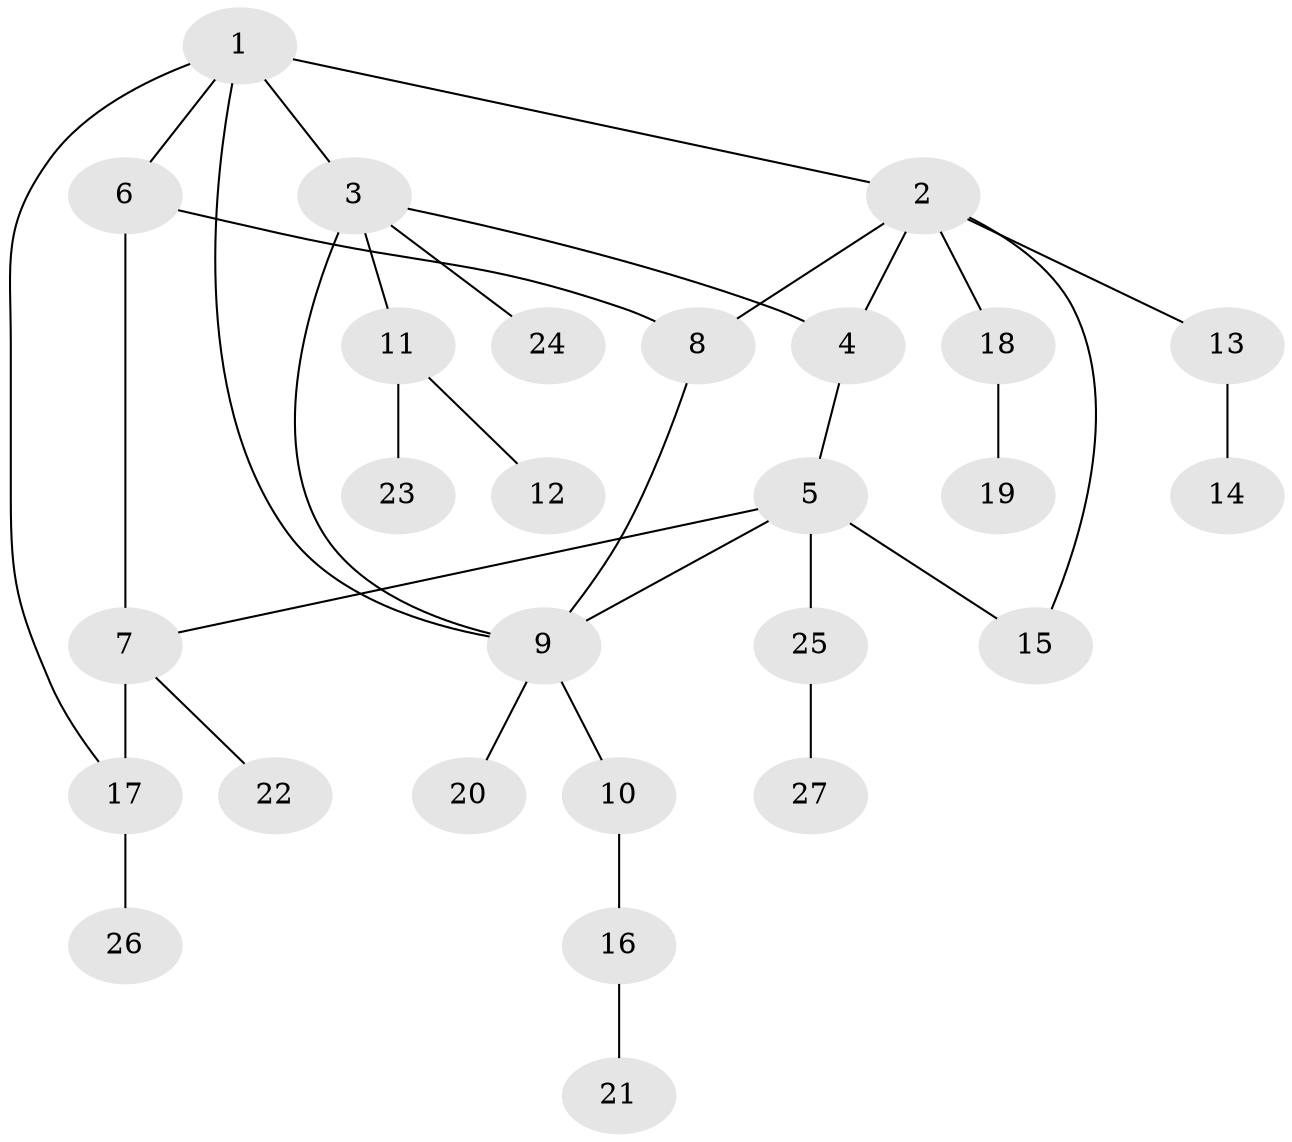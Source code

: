 // original degree distribution, {5: 0.037037037037037035, 7: 0.037037037037037035, 2: 0.2962962962962963, 8: 0.037037037037037035, 4: 0.037037037037037035, 6: 0.037037037037037035, 3: 0.05555555555555555, 1: 0.46296296296296297}
// Generated by graph-tools (version 1.1) at 2025/37/03/09/25 02:37:28]
// undirected, 27 vertices, 34 edges
graph export_dot {
graph [start="1"]
  node [color=gray90,style=filled];
  1;
  2;
  3;
  4;
  5;
  6;
  7;
  8;
  9;
  10;
  11;
  12;
  13;
  14;
  15;
  16;
  17;
  18;
  19;
  20;
  21;
  22;
  23;
  24;
  25;
  26;
  27;
  1 -- 2 [weight=1.0];
  1 -- 3 [weight=3.0];
  1 -- 6 [weight=3.0];
  1 -- 9 [weight=1.0];
  1 -- 17 [weight=1.0];
  2 -- 4 [weight=1.0];
  2 -- 8 [weight=1.0];
  2 -- 13 [weight=1.0];
  2 -- 15 [weight=1.0];
  2 -- 18 [weight=1.0];
  3 -- 4 [weight=1.0];
  3 -- 9 [weight=1.0];
  3 -- 11 [weight=1.0];
  3 -- 24 [weight=1.0];
  4 -- 5 [weight=1.0];
  5 -- 7 [weight=1.0];
  5 -- 9 [weight=1.0];
  5 -- 15 [weight=1.0];
  5 -- 25 [weight=1.0];
  6 -- 7 [weight=1.0];
  6 -- 8 [weight=1.0];
  7 -- 17 [weight=4.0];
  7 -- 22 [weight=1.0];
  8 -- 9 [weight=1.0];
  9 -- 10 [weight=1.0];
  9 -- 20 [weight=1.0];
  10 -- 16 [weight=3.0];
  11 -- 12 [weight=1.0];
  11 -- 23 [weight=1.0];
  13 -- 14 [weight=1.0];
  16 -- 21 [weight=1.0];
  17 -- 26 [weight=1.0];
  18 -- 19 [weight=1.0];
  25 -- 27 [weight=1.0];
}
